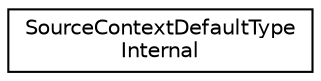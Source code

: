 digraph "类继承关系图"
{
 // LATEX_PDF_SIZE
  edge [fontname="Helvetica",fontsize="10",labelfontname="Helvetica",labelfontsize="10"];
  node [fontname="Helvetica",fontsize="10",shape=record];
  rankdir="LR";
  Node0 [label="SourceContextDefaultType\lInternal",height=0.2,width=0.4,color="black", fillcolor="white", style="filled",URL="$structSourceContextDefaultTypeInternal.html",tooltip=" "];
}
